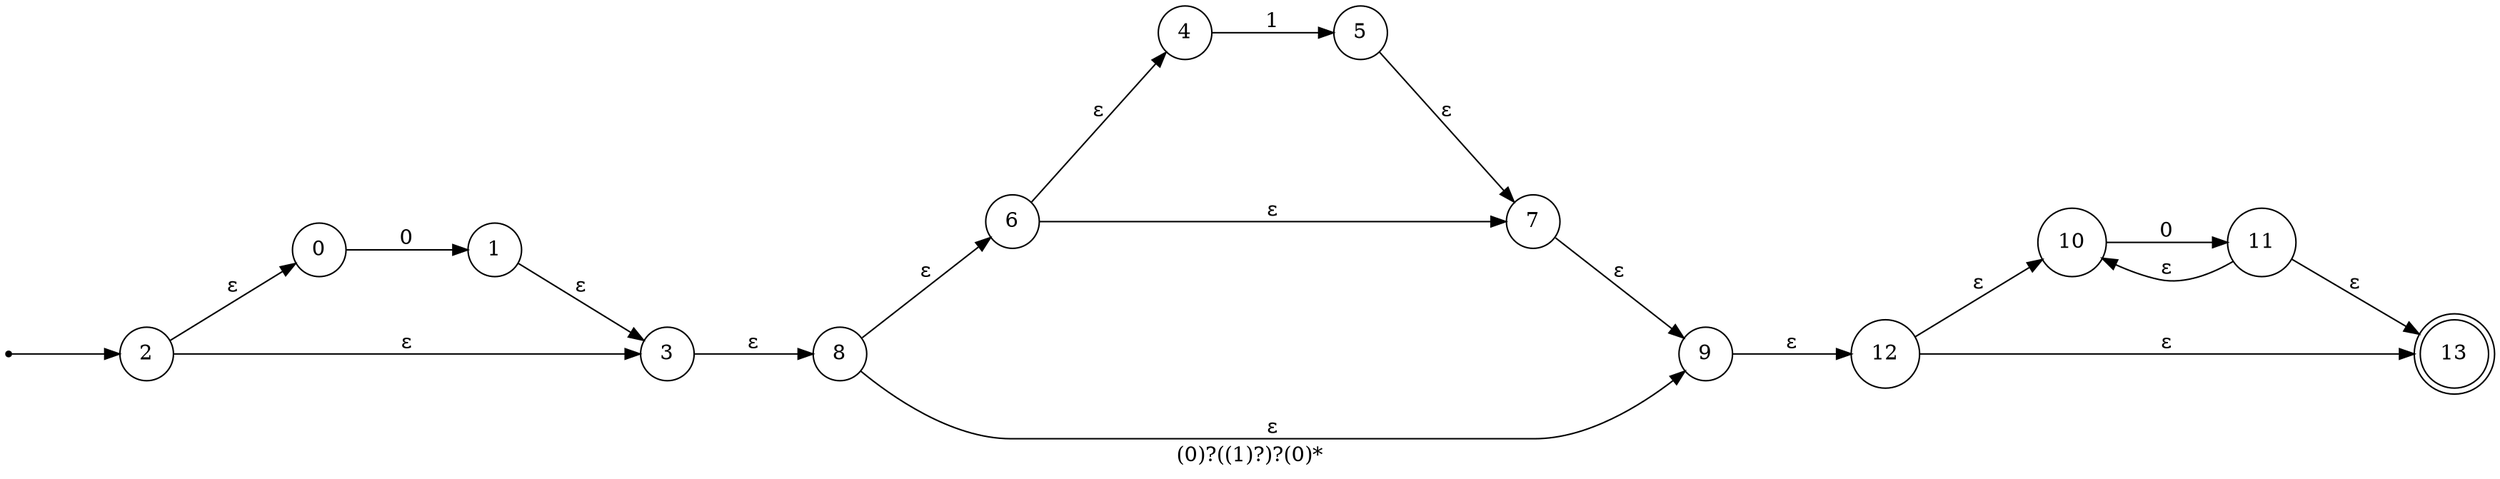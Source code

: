 // (0)?((1)?)?(0)*
digraph {
	label="(0)?((1)?)?(0)*" nodesep=1 rankdir=LR ranksep=1
	0 [shape=circle]
	1 [shape=circle]
	2 [shape=circle]
	3 [shape=circle]
	4 [shape=circle]
	5 [shape=circle]
	6 [shape=circle]
	7 [shape=circle]
	8 [shape=circle]
	9 [shape=circle]
	10 [shape=circle]
	11 [shape=circle]
	12 [shape=circle]
	13 [shape=doublecircle]
	0 -> 1 [label=0]
	2 -> 0 [label="ε"]
	1 -> 3 [label="ε"]
	2 -> 3 [label="ε"]
	4 -> 5 [label=1]
	6 -> 4 [label="ε"]
	5 -> 7 [label="ε"]
	6 -> 7 [label="ε"]
	8 -> 6 [label="ε"]
	7 -> 9 [label="ε"]
	8 -> 9 [label="ε"]
	3 -> 8 [label="ε"]
	10 -> 11 [label=0]
	12 -> 10 [label="ε"]
	12 -> 13 [label="ε"]
	11 -> 10 [label="ε"]
	11 -> 13 [label="ε"]
	9 -> 12 [label="ε"]
	"" [shape=point]
	"" -> 2
}
